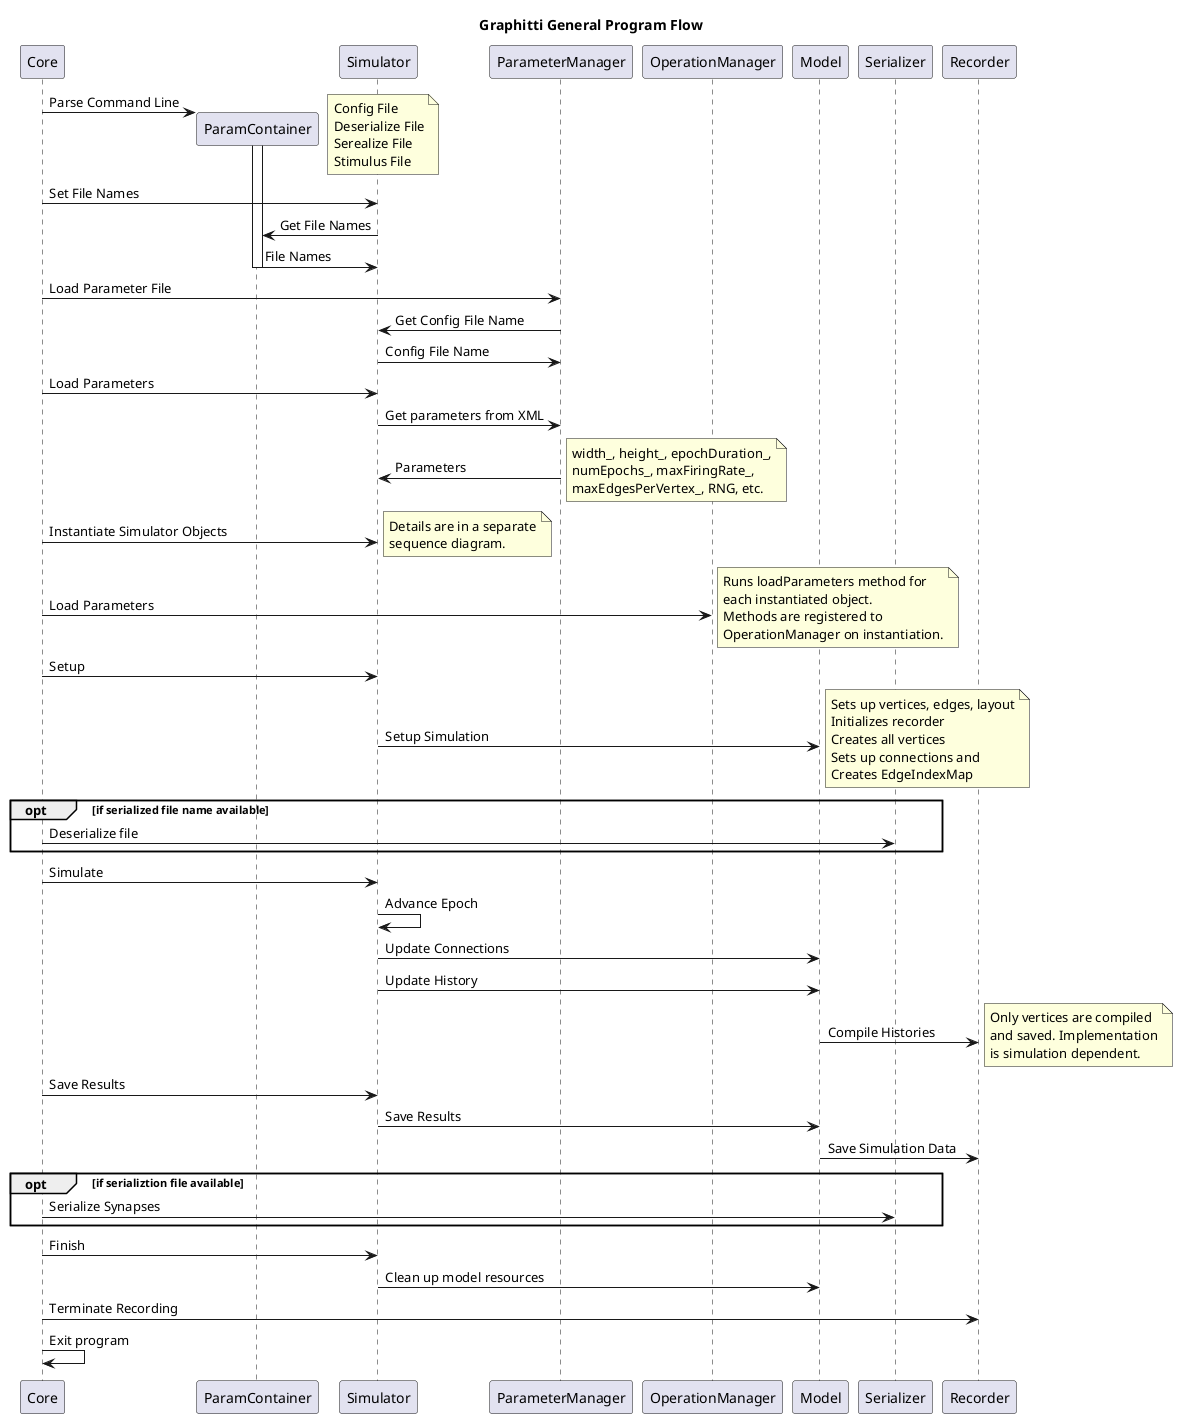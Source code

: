 @startuml topLevelFlow

title Graphitti General Program Flow

Core -> ParamContainer **: Parse Command Line
activate ParamContainer
note right
    Config File
    Deserialize File
    Serealize File
    Stimulus File
end note

Core -> Simulator: Set File Names
Simulator -> ParamContainer: Get File Names
ParamContainer -> Simulator: File Names
deactivate ParamContainer

Core -> ParameterManager: Load Parameter File
ParameterManager -> Simulator: Get Config File Name
Simulator -> ParameterManager: Config File Name
Core -> Simulator: Load Parameters
Simulator -> ParameterManager: Get parameters from XML
ParameterManager -> Simulator: Parameters
note right
    width_, height_, epochDuration_,
    numEpochs_, maxFiringRate_,
    maxEdgesPerVertex_, RNG, etc.
end note

Core -> Simulator: Instantiate Simulator Objects
note right
    Details are in a separate
    sequence diagram.
end note

' Expand in a separate diagram
Core -> OperationManager: Load Parameters
note right
    Runs loadParameters method for
    each instantiated object.
    Methods are registered to
    OperationManager on instantiation.
end note

Core -> Simulator: Setup
Simulator -> Model: Setup Simulation
note right
    Sets up vertices, edges, layout
    Initializes recorder
    Creates all vertices
    Sets up connections and
    Creates EdgeIndexMap
end note

opt if serialized file name available
    Core -> Serializer: Deserialize file
end

Core -> Simulator: Simulate
Simulator -> Simulator: Advance Epoch
Simulator -> Model: Update Connections
Simulator -> Model: Update History
Model -> Recorder: Compile Histories
note right
    Only vertices are compiled
    and saved. Implementation
    is simulation dependent.
end note

Core -> Simulator: Save Results
Simulator -> Model: Save Results
Model -> Recorder: Save Simulation Data

opt if serializtion file available
    Core -> Serializer: Serialize Synapses
end

Core -> Simulator: Finish
Simulator -> Model: Clean up model resources
Core -> Recorder: Terminate Recording
Core -> Core: Exit program

@enduml